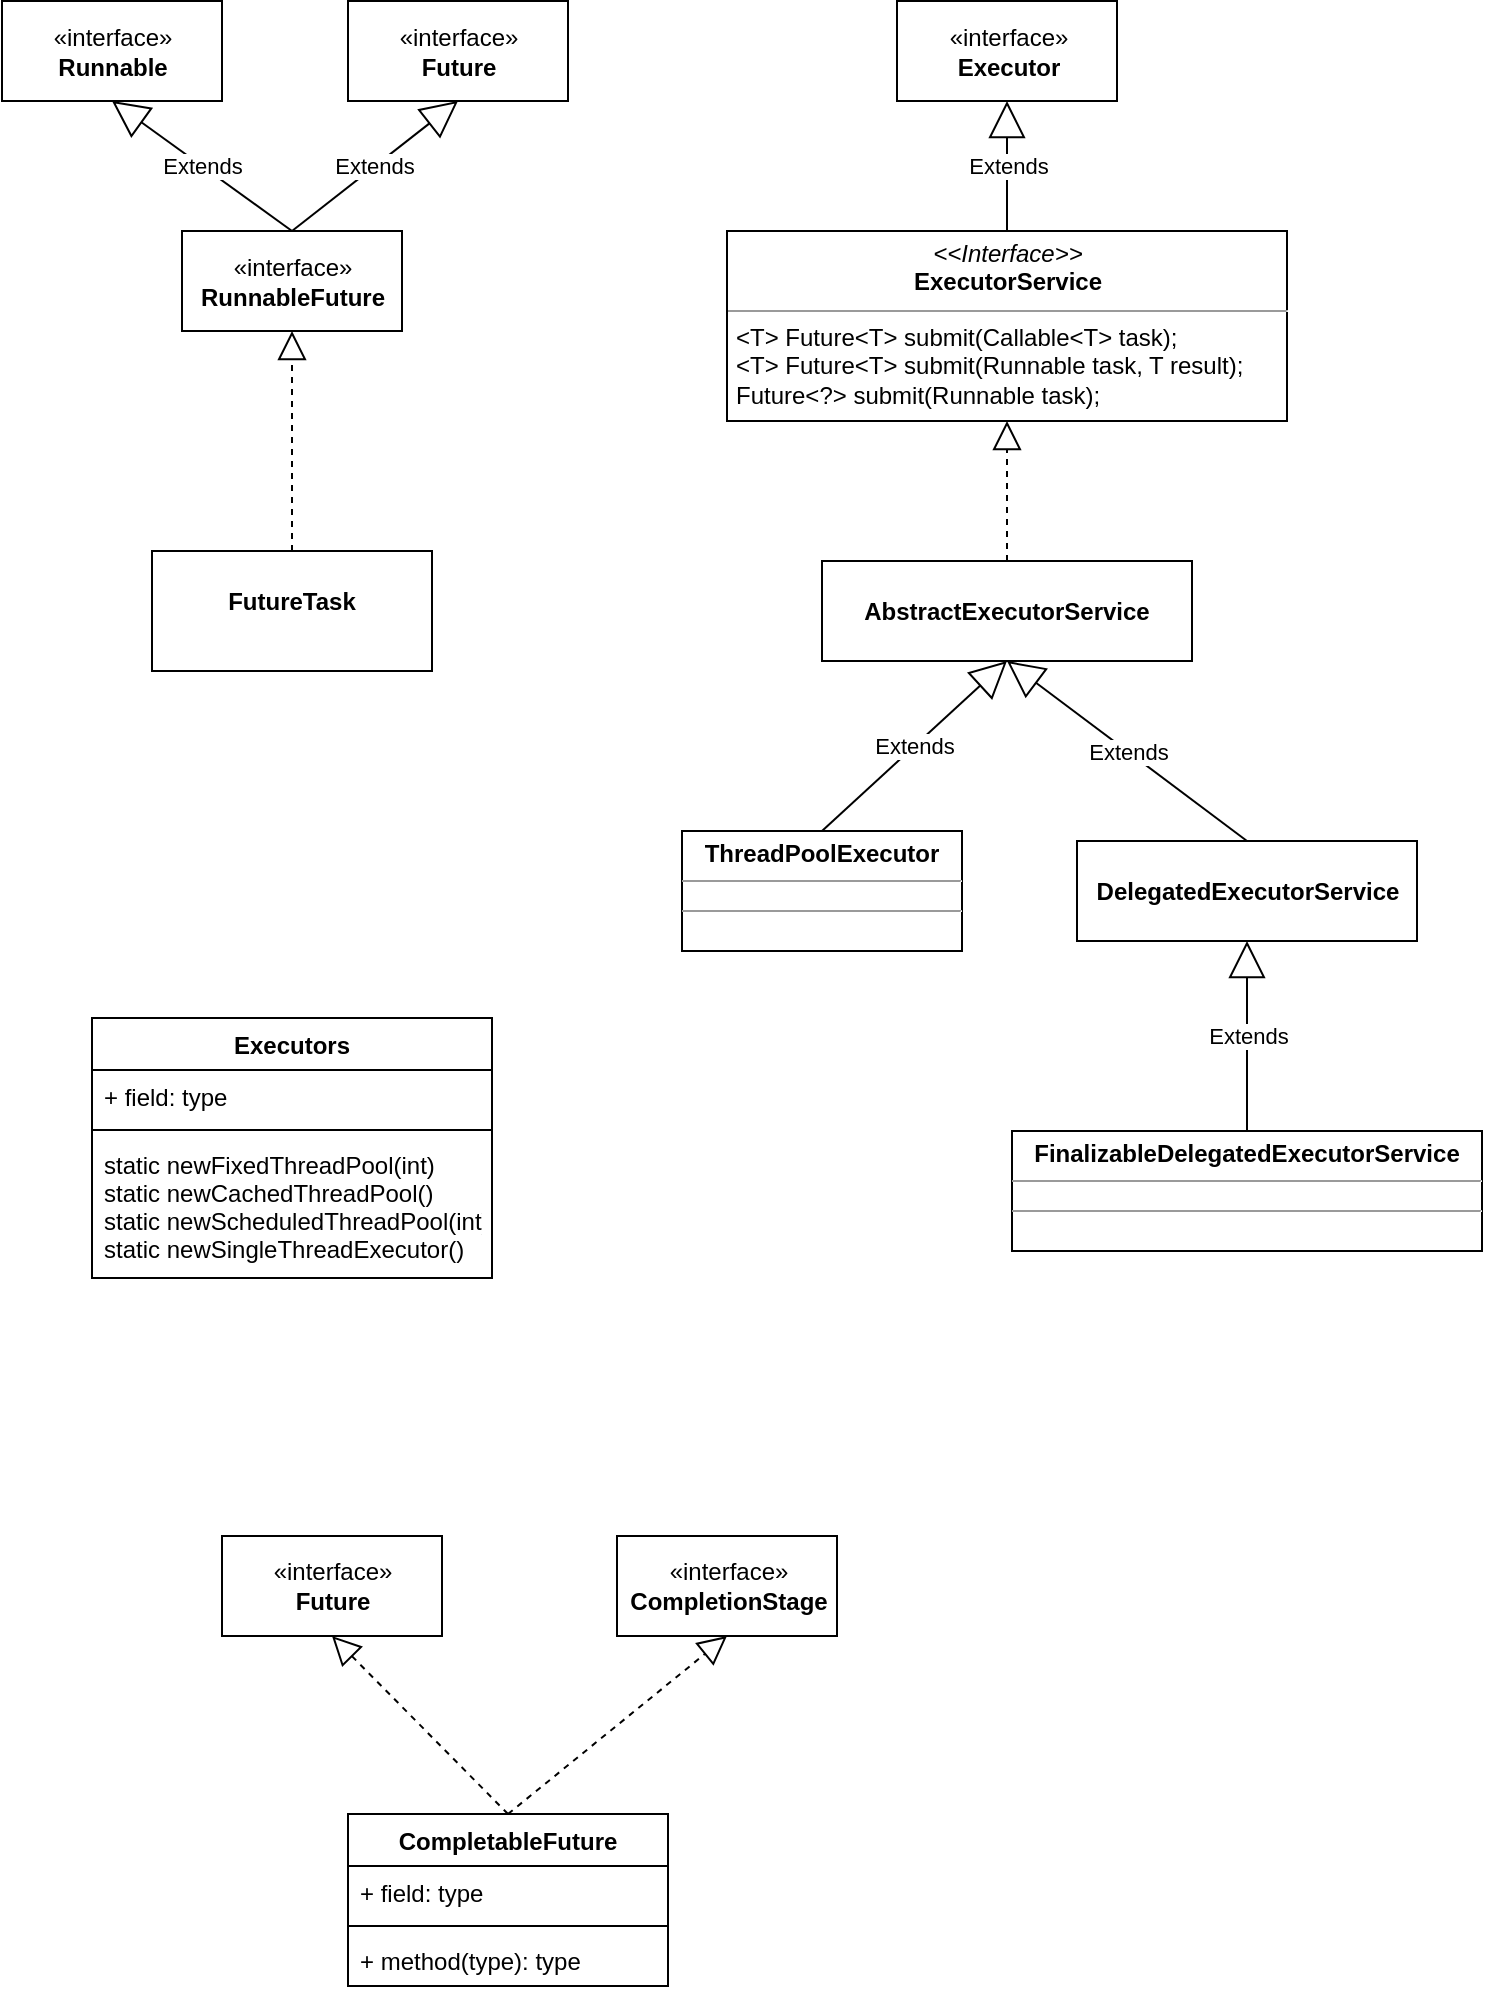 <mxfile version="11.1.4" type="device"><diagram id="Ta1abq04lozfw2zF2Z45" name="第 1 页"><mxGraphModel dx="1185" dy="637" grid="1" gridSize="10" guides="1" tooltips="1" connect="1" arrows="1" fold="1" page="1" pageScale="1" pageWidth="827" pageHeight="1169" math="0" shadow="0"><root><mxCell id="0"/><mxCell id="1" parent="0"/><mxCell id="w7njnocyUsyvWZa6FH9d-1" value="«interface»&lt;br&gt;&lt;b&gt;Future&lt;/b&gt;" style="html=1;" vertex="1" parent="1"><mxGeometry x="233" y="152.5" width="110" height="50" as="geometry"/></mxCell><mxCell id="w7njnocyUsyvWZa6FH9d-2" value="«interface»&lt;br&gt;&lt;b&gt;RunnableFuture&lt;/b&gt;" style="html=1;" vertex="1" parent="1"><mxGeometry x="150" y="267.5" width="110" height="50" as="geometry"/></mxCell><mxCell id="w7njnocyUsyvWZa6FH9d-4" value="&lt;p style=&quot;margin: 0px ; margin-top: 4px ; text-align: center&quot;&gt;&lt;br&gt;&lt;b&gt;FutureTask&lt;/b&gt;&lt;br&gt;&lt;/p&gt;" style="verticalAlign=top;align=left;overflow=fill;fontSize=12;fontFamily=Helvetica;html=1;" vertex="1" parent="1"><mxGeometry x="135" y="427.5" width="140" height="60" as="geometry"/></mxCell><mxCell id="w7njnocyUsyvWZa6FH9d-5" value="" style="endArrow=block;dashed=1;endFill=0;endSize=12;html=1;exitX=0.5;exitY=0;exitDx=0;exitDy=0;" edge="1" parent="1" source="w7njnocyUsyvWZa6FH9d-4" target="w7njnocyUsyvWZa6FH9d-2"><mxGeometry width="160" relative="1" as="geometry"><mxPoint x="140" y="507.5" as="sourcePoint"/><mxPoint x="300" y="507.5" as="targetPoint"/></mxGeometry></mxCell><mxCell id="w7njnocyUsyvWZa6FH9d-6" value="«interface»&lt;br&gt;&lt;b&gt;Runnable&lt;/b&gt;" style="html=1;" vertex="1" parent="1"><mxGeometry x="60" y="152.5" width="110" height="50" as="geometry"/></mxCell><mxCell id="w7njnocyUsyvWZa6FH9d-7" value="Extends" style="endArrow=block;endSize=16;endFill=0;html=1;exitX=0.5;exitY=0;exitDx=0;exitDy=0;entryX=0.5;entryY=1;entryDx=0;entryDy=0;" edge="1" parent="1" source="w7njnocyUsyvWZa6FH9d-2" target="w7njnocyUsyvWZa6FH9d-6"><mxGeometry width="160" relative="1" as="geometry"><mxPoint x="390" y="297.5" as="sourcePoint"/><mxPoint x="550" y="297.5" as="targetPoint"/></mxGeometry></mxCell><mxCell id="w7njnocyUsyvWZa6FH9d-8" value="Extends" style="endArrow=block;endSize=16;endFill=0;html=1;exitX=0.5;exitY=0;exitDx=0;exitDy=0;entryX=0.5;entryY=1;entryDx=0;entryDy=0;" edge="1" parent="1" source="w7njnocyUsyvWZa6FH9d-2" target="w7njnocyUsyvWZa6FH9d-1"><mxGeometry width="160" relative="1" as="geometry"><mxPoint x="390" y="297.5" as="sourcePoint"/><mxPoint x="550" y="297.5" as="targetPoint"/></mxGeometry></mxCell><mxCell id="w7njnocyUsyvWZa6FH9d-9" value="«interface»&lt;br&gt;&lt;b&gt;Executor&lt;/b&gt;" style="html=1;" vertex="1" parent="1"><mxGeometry x="507.5" y="152.5" width="110" height="50" as="geometry"/></mxCell><mxCell id="w7njnocyUsyvWZa6FH9d-11" value="&lt;p style=&quot;margin: 0px ; margin-top: 4px ; text-align: center&quot;&gt;&lt;i&gt;&amp;lt;&amp;lt;Interface&amp;gt;&amp;gt;&lt;/i&gt;&lt;br&gt;&lt;b&gt;ExecutorService&lt;/b&gt;&lt;br&gt;&lt;/p&gt;&lt;hr size=&quot;1&quot;&gt;&lt;p style=&quot;margin: 0px ; margin-left: 4px&quot;&gt;&amp;lt;T&amp;gt; Future&amp;lt;T&amp;gt; submit(Callable&amp;lt;T&amp;gt; task);&lt;/p&gt;&lt;p style=&quot;margin: 0px ; margin-left: 4px&quot;&gt;&amp;lt;T&amp;gt; Future&amp;lt;T&amp;gt; submit(Runnable task, T result);&lt;/p&gt;&lt;p style=&quot;margin: 0px ; margin-left: 4px&quot;&gt;Future&amp;lt;?&amp;gt; submit(Runnable task);&lt;/p&gt;" style="verticalAlign=top;align=left;overflow=fill;fontSize=12;fontFamily=Helvetica;html=1;" vertex="1" parent="1"><mxGeometry x="422.5" y="267.5" width="280" height="95" as="geometry"/></mxCell><mxCell id="w7njnocyUsyvWZa6FH9d-13" value="Extends" style="endArrow=block;endSize=16;endFill=0;html=1;exitX=0.5;exitY=0;exitDx=0;exitDy=0;entryX=0.5;entryY=1;entryDx=0;entryDy=0;" edge="1" parent="1" source="w7njnocyUsyvWZa6FH9d-11" target="w7njnocyUsyvWZa6FH9d-9"><mxGeometry width="160" relative="1" as="geometry"><mxPoint x="557.5" y="102.5" as="sourcePoint"/><mxPoint x="640.5" y="37.5" as="targetPoint"/></mxGeometry></mxCell><mxCell id="w7njnocyUsyvWZa6FH9d-15" value="" style="endArrow=block;dashed=1;endFill=0;endSize=12;html=1;exitX=0.5;exitY=0;exitDx=0;exitDy=0;entryX=0.5;entryY=1;entryDx=0;entryDy=0;" edge="1" parent="1" source="w7njnocyUsyvWZa6FH9d-16" target="w7njnocyUsyvWZa6FH9d-11"><mxGeometry width="160" relative="1" as="geometry"><mxPoint x="337.5" y="437.5" as="sourcePoint"/><mxPoint x="337.5" y="327.5" as="targetPoint"/></mxGeometry></mxCell><mxCell id="w7njnocyUsyvWZa6FH9d-16" value="&lt;p style=&quot;margin: 0px ; margin-top: 4px ; text-align: center&quot;&gt;&lt;br&gt;&lt;b&gt;AbstractExecutorService&lt;/b&gt;&lt;br&gt;&lt;/p&gt;" style="verticalAlign=top;align=left;overflow=fill;fontSize=12;fontFamily=Helvetica;html=1;" vertex="1" parent="1"><mxGeometry x="470" y="432.5" width="185" height="50" as="geometry"/></mxCell><mxCell id="w7njnocyUsyvWZa6FH9d-17" value="Extends" style="endArrow=block;endSize=16;endFill=0;html=1;exitX=0.5;exitY=0;exitDx=0;exitDy=0;entryX=0.5;entryY=1;entryDx=0;entryDy=0;" edge="1" parent="1" source="w7njnocyUsyvWZa6FH9d-18" target="w7njnocyUsyvWZa6FH9d-16"><mxGeometry width="160" relative="1" as="geometry"><mxPoint x="517.5" y="602.5" as="sourcePoint"/><mxPoint x="547.5" y="487.5" as="targetPoint"/></mxGeometry></mxCell><mxCell id="w7njnocyUsyvWZa6FH9d-18" value="&lt;p style=&quot;margin: 0px ; margin-top: 4px ; text-align: center&quot;&gt;&lt;b&gt;ThreadPoolExecutor&lt;/b&gt;&lt;/p&gt;&lt;hr size=&quot;1&quot;&gt;&lt;div style=&quot;height: 2px&quot;&gt;&lt;/div&gt;&lt;hr size=&quot;1&quot;&gt;&lt;div style=&quot;height: 2px&quot;&gt;&lt;/div&gt;" style="verticalAlign=top;align=left;overflow=fill;fontSize=12;fontFamily=Helvetica;html=1;" vertex="1" parent="1"><mxGeometry x="400" y="567.5" width="140" height="60" as="geometry"/></mxCell><mxCell id="w7njnocyUsyvWZa6FH9d-19" value="Executors" style="swimlane;fontStyle=1;align=center;verticalAlign=top;childLayout=stackLayout;horizontal=1;startSize=26;horizontalStack=0;resizeParent=1;resizeParentMax=0;resizeLast=0;collapsible=1;marginBottom=0;" vertex="1" parent="1"><mxGeometry x="105" y="661" width="200" height="130" as="geometry"/></mxCell><mxCell id="w7njnocyUsyvWZa6FH9d-20" value="+ field: type" style="text;strokeColor=none;fillColor=none;align=left;verticalAlign=top;spacingLeft=4;spacingRight=4;overflow=hidden;rotatable=0;points=[[0,0.5],[1,0.5]];portConstraint=eastwest;" vertex="1" parent="w7njnocyUsyvWZa6FH9d-19"><mxGeometry y="26" width="200" height="26" as="geometry"/></mxCell><mxCell id="w7njnocyUsyvWZa6FH9d-21" value="" style="line;strokeWidth=1;fillColor=none;align=left;verticalAlign=middle;spacingTop=-1;spacingLeft=3;spacingRight=3;rotatable=0;labelPosition=right;points=[];portConstraint=eastwest;" vertex="1" parent="w7njnocyUsyvWZa6FH9d-19"><mxGeometry y="52" width="200" height="8" as="geometry"/></mxCell><mxCell id="w7njnocyUsyvWZa6FH9d-22" value="static newFixedThreadPool(int)&#10;static newCachedThreadPool()&#10;static newScheduledThreadPool(int)&#10;static newSingleThreadExecutor()" style="text;strokeColor=none;fillColor=none;align=left;verticalAlign=top;spacingLeft=4;spacingRight=4;overflow=hidden;rotatable=0;points=[[0,0.5],[1,0.5]];portConstraint=eastwest;" vertex="1" parent="w7njnocyUsyvWZa6FH9d-19"><mxGeometry y="60" width="200" height="70" as="geometry"/></mxCell><mxCell id="w7njnocyUsyvWZa6FH9d-24" value="&lt;p style=&quot;margin: 0px ; margin-top: 4px ; text-align: center&quot;&gt;&lt;br&gt;&lt;b&gt;DelegatedExecutorService&lt;/b&gt;&lt;br&gt;&lt;/p&gt;" style="verticalAlign=top;align=left;overflow=fill;fontSize=12;fontFamily=Helvetica;html=1;" vertex="1" parent="1"><mxGeometry x="597.5" y="572.5" width="170" height="50" as="geometry"/></mxCell><mxCell id="w7njnocyUsyvWZa6FH9d-25" value="Extends" style="endArrow=block;endSize=16;endFill=0;html=1;exitX=0.5;exitY=0;exitDx=0;exitDy=0;entryX=0.5;entryY=1;entryDx=0;entryDy=0;" edge="1" parent="1" source="w7njnocyUsyvWZa6FH9d-24" target="w7njnocyUsyvWZa6FH9d-16"><mxGeometry width="160" relative="1" as="geometry"><mxPoint x="517.5" y="602.5" as="sourcePoint"/><mxPoint x="547.5" y="487.5" as="targetPoint"/></mxGeometry></mxCell><mxCell id="w7njnocyUsyvWZa6FH9d-26" value="&lt;p style=&quot;margin: 0px ; margin-top: 4px ; text-align: center&quot;&gt;&lt;b&gt;FinalizableDelegatedExecutorService&lt;/b&gt;&lt;br&gt;&lt;/p&gt;&lt;hr size=&quot;1&quot;&gt;&lt;div style=&quot;height: 2px&quot;&gt;&lt;/div&gt;&lt;hr size=&quot;1&quot;&gt;&lt;div style=&quot;height: 2px&quot;&gt;&lt;/div&gt;" style="verticalAlign=top;align=left;overflow=fill;fontSize=12;fontFamily=Helvetica;html=1;" vertex="1" parent="1"><mxGeometry x="565" y="717.5" width="235" height="60" as="geometry"/></mxCell><mxCell id="w7njnocyUsyvWZa6FH9d-27" value="Extends" style="endArrow=block;endSize=16;endFill=0;html=1;exitX=0.5;exitY=0;exitDx=0;exitDy=0;entryX=0.5;entryY=1;entryDx=0;entryDy=0;" edge="1" parent="1" source="w7njnocyUsyvWZa6FH9d-26" target="w7njnocyUsyvWZa6FH9d-24"><mxGeometry width="160" relative="1" as="geometry"><mxPoint x="927.5" y="727.5" as="sourcePoint"/><mxPoint x="807.5" y="637.5" as="targetPoint"/></mxGeometry></mxCell><mxCell id="w7njnocyUsyvWZa6FH9d-28" value="«interface»&lt;br&gt;&lt;b&gt;Future&lt;/b&gt;" style="html=1;" vertex="1" parent="1"><mxGeometry x="170" y="920" width="110" height="50" as="geometry"/></mxCell><mxCell id="w7njnocyUsyvWZa6FH9d-29" value="«interface»&lt;br&gt;&lt;b&gt;CompletionStage&lt;/b&gt;" style="html=1;" vertex="1" parent="1"><mxGeometry x="367.5" y="920" width="110" height="50" as="geometry"/></mxCell><mxCell id="w7njnocyUsyvWZa6FH9d-30" value="CompletableFuture" style="swimlane;fontStyle=1;align=center;verticalAlign=top;childLayout=stackLayout;horizontal=1;startSize=26;horizontalStack=0;resizeParent=1;resizeParentMax=0;resizeLast=0;collapsible=1;marginBottom=0;" vertex="1" parent="1"><mxGeometry x="233" y="1059" width="160" height="86" as="geometry"/></mxCell><mxCell id="w7njnocyUsyvWZa6FH9d-31" value="+ field: type" style="text;strokeColor=none;fillColor=none;align=left;verticalAlign=top;spacingLeft=4;spacingRight=4;overflow=hidden;rotatable=0;points=[[0,0.5],[1,0.5]];portConstraint=eastwest;" vertex="1" parent="w7njnocyUsyvWZa6FH9d-30"><mxGeometry y="26" width="160" height="26" as="geometry"/></mxCell><mxCell id="w7njnocyUsyvWZa6FH9d-32" value="" style="line;strokeWidth=1;fillColor=none;align=left;verticalAlign=middle;spacingTop=-1;spacingLeft=3;spacingRight=3;rotatable=0;labelPosition=right;points=[];portConstraint=eastwest;" vertex="1" parent="w7njnocyUsyvWZa6FH9d-30"><mxGeometry y="52" width="160" height="8" as="geometry"/></mxCell><mxCell id="w7njnocyUsyvWZa6FH9d-33" value="+ method(type): type" style="text;strokeColor=none;fillColor=none;align=left;verticalAlign=top;spacingLeft=4;spacingRight=4;overflow=hidden;rotatable=0;points=[[0,0.5],[1,0.5]];portConstraint=eastwest;" vertex="1" parent="w7njnocyUsyvWZa6FH9d-30"><mxGeometry y="60" width="160" height="26" as="geometry"/></mxCell><mxCell id="w7njnocyUsyvWZa6FH9d-34" value="" style="endArrow=block;dashed=1;endFill=0;endSize=12;html=1;exitX=0.5;exitY=0;exitDx=0;exitDy=0;entryX=0.5;entryY=1;entryDx=0;entryDy=0;" edge="1" parent="1" source="w7njnocyUsyvWZa6FH9d-30" target="w7njnocyUsyvWZa6FH9d-28"><mxGeometry width="160" relative="1" as="geometry"><mxPoint x="60" y="1170" as="sourcePoint"/><mxPoint x="220" y="1170" as="targetPoint"/></mxGeometry></mxCell><mxCell id="w7njnocyUsyvWZa6FH9d-35" value="" style="endArrow=block;dashed=1;endFill=0;endSize=12;html=1;exitX=0.5;exitY=0;exitDx=0;exitDy=0;entryX=0.5;entryY=1;entryDx=0;entryDy=0;" edge="1" parent="1" source="w7njnocyUsyvWZa6FH9d-30" target="w7njnocyUsyvWZa6FH9d-29"><mxGeometry width="160" relative="1" as="geometry"><mxPoint x="60" y="1170" as="sourcePoint"/><mxPoint x="220" y="1170" as="targetPoint"/></mxGeometry></mxCell></root></mxGraphModel></diagram></mxfile>